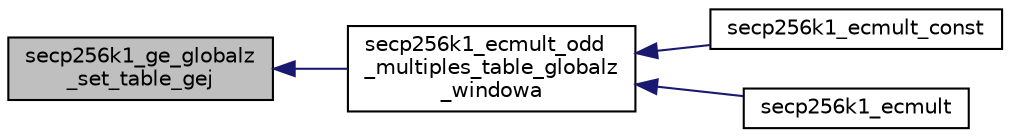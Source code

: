 digraph "secp256k1_ge_globalz_set_table_gej"
{
  edge [fontname="Helvetica",fontsize="10",labelfontname="Helvetica",labelfontsize="10"];
  node [fontname="Helvetica",fontsize="10",shape=record];
  rankdir="LR";
  Node525 [label="secp256k1_ge_globalz\l_set_table_gej",height=0.2,width=0.4,color="black", fillcolor="grey75", style="filled", fontcolor="black"];
  Node525 -> Node526 [dir="back",color="midnightblue",fontsize="10",style="solid",fontname="Helvetica"];
  Node526 [label="secp256k1_ecmult_odd\l_multiples_table_globalz\l_windowa",height=0.2,width=0.4,color="black", fillcolor="white", style="filled",URL="$d5/d17/ecmult__impl_8h.html#a33fe27d5aa383017999f80a1cdd8d8ca",tooltip="Fill a table &#39;pre&#39; with precomputed odd multiples of a. "];
  Node526 -> Node527 [dir="back",color="midnightblue",fontsize="10",style="solid",fontname="Helvetica"];
  Node527 [label="secp256k1_ecmult_const",height=0.2,width=0.4,color="black", fillcolor="white", style="filled",URL="$d6/d3e/ecmult__const__impl_8h.html#a89f4e02fa2a4630ae0c5e302457f7931"];
  Node526 -> Node528 [dir="back",color="midnightblue",fontsize="10",style="solid",fontname="Helvetica"];
  Node528 [label="secp256k1_ecmult",height=0.2,width=0.4,color="black", fillcolor="white", style="filled",URL="$d5/d17/ecmult__impl_8h.html#aacf8b6ba48671daf24d549adb176366c"];
}
